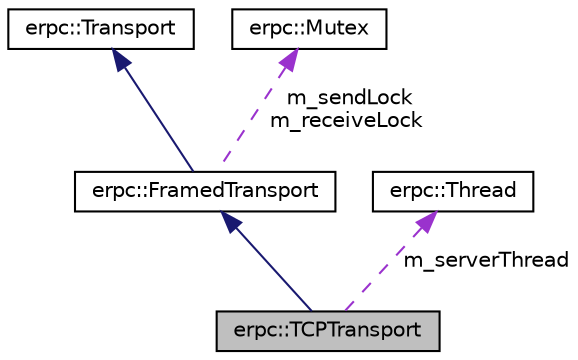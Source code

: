 digraph "erpc::TCPTransport"
{
  edge [fontname="Helvetica",fontsize="10",labelfontname="Helvetica",labelfontsize="10"];
  node [fontname="Helvetica",fontsize="10",shape=record];
  Node1 [label="erpc::TCPTransport",height=0.2,width=0.4,color="black", fillcolor="grey75", style="filled", fontcolor="black"];
  Node2 -> Node1 [dir="back",color="midnightblue",fontsize="10",style="solid",fontname="Helvetica"];
  Node2 [label="erpc::FramedTransport",height=0.2,width=0.4,color="black", fillcolor="white", style="filled",URL="$classerpc_1_1_framed_transport.html",tooltip="Base class for framed transport layers. "];
  Node3 -> Node2 [dir="back",color="midnightblue",fontsize="10",style="solid",fontname="Helvetica"];
  Node3 [label="erpc::Transport",height=0.2,width=0.4,color="black", fillcolor="white", style="filled",URL="$classerpc_1_1_transport.html",tooltip="Abstract interface for transport layer. "];
  Node4 -> Node2 [dir="back",color="darkorchid3",fontsize="10",style="dashed",label=" m_sendLock\nm_receiveLock" ,fontname="Helvetica"];
  Node4 [label="erpc::Mutex",height=0.2,width=0.4,color="black", fillcolor="white", style="filled",URL="$classerpc_1_1_mutex.html",tooltip="Simple mutex class. "];
  Node5 -> Node1 [dir="back",color="darkorchid3",fontsize="10",style="dashed",label=" m_serverThread" ,fontname="Helvetica"];
  Node5 [label="erpc::Thread",height=0.2,width=0.4,color="black", fillcolor="white", style="filled",URL="$classerpc_1_1_thread.html",tooltip="Simple thread class. "];
}
